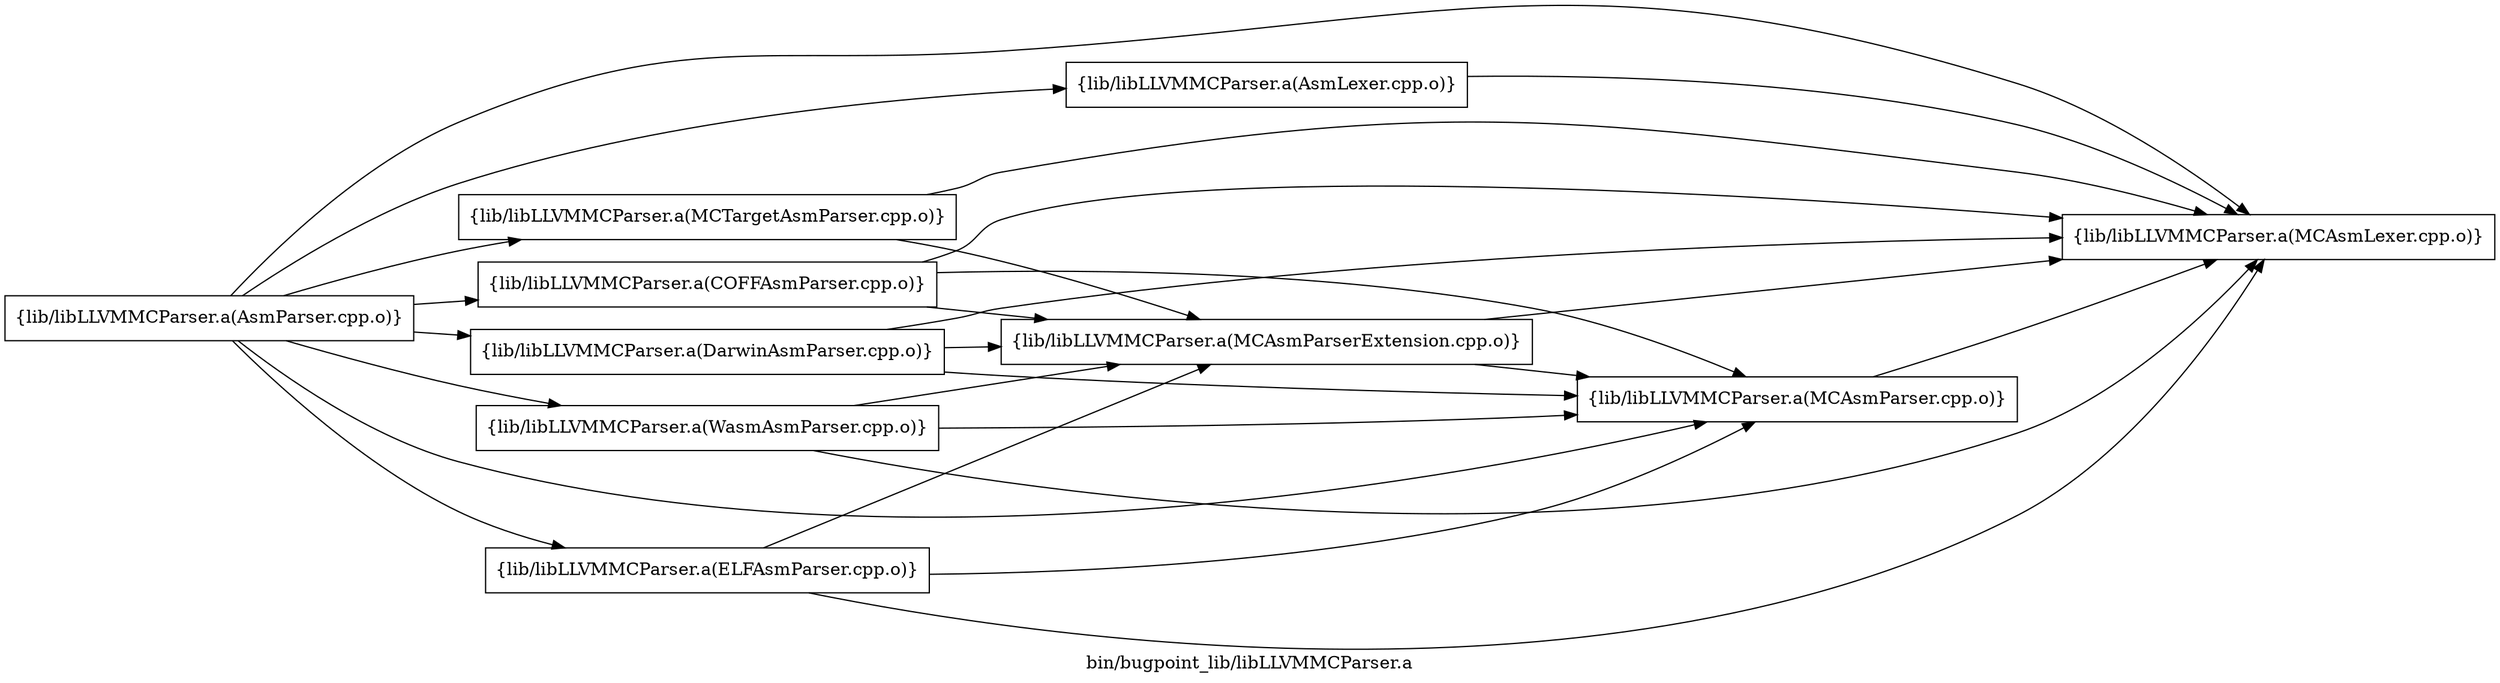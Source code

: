 digraph "bin/bugpoint_lib/libLLVMMCParser.a" {
	label="bin/bugpoint_lib/libLLVMMCParser.a";
	rankdir=LR;

	Node0x560f26ceac88 [shape=record,shape=box,group=0,label="{lib/libLLVMMCParser.a(MCAsmLexer.cpp.o)}"];
	Node0x560f26cea468 [shape=record,shape=box,group=0,label="{lib/libLLVMMCParser.a(MCAsmParser.cpp.o)}"];
	Node0x560f26cea468 -> Node0x560f26ceac88;
	Node0x560f26ce9dd8 [shape=record,shape=box,group=0,label="{lib/libLLVMMCParser.a(MCAsmParserExtension.cpp.o)}"];
	Node0x560f26ce9dd8 -> Node0x560f26ceac88;
	Node0x560f26ce9dd8 -> Node0x560f26cea468;
	Node0x560f26ce9658 [shape=record,shape=box,group=0,label="{lib/libLLVMMCParser.a(MCTargetAsmParser.cpp.o)}"];
	Node0x560f26ce9658 -> Node0x560f26ceac88;
	Node0x560f26ce9658 -> Node0x560f26ce9dd8;
	Node0x560f26cecdf8 [shape=record,shape=box,group=0,label="{lib/libLLVMMCParser.a(AsmParser.cpp.o)}"];
	Node0x560f26cecdf8 -> Node0x560f26ceca38;
	Node0x560f26cecdf8 -> Node0x560f26cec2b8;
	Node0x560f26cecdf8 -> Node0x560f26cebbd8;
	Node0x560f26cecdf8 -> Node0x560f26ceb228;
	Node0x560f26cecdf8 -> Node0x560f26ceac88;
	Node0x560f26cecdf8 -> Node0x560f26cea468;
	Node0x560f26cecdf8 -> Node0x560f26ce9658;
	Node0x560f26cecdf8 -> Node0x560f26cfb998;
	Node0x560f26ceca38 [shape=record,shape=box,group=0,label="{lib/libLLVMMCParser.a(AsmLexer.cpp.o)}"];
	Node0x560f26ceca38 -> Node0x560f26ceac88;
	Node0x560f26cec2b8 [shape=record,shape=box,group=0,label="{lib/libLLVMMCParser.a(COFFAsmParser.cpp.o)}"];
	Node0x560f26cec2b8 -> Node0x560f26ceac88;
	Node0x560f26cec2b8 -> Node0x560f26cea468;
	Node0x560f26cec2b8 -> Node0x560f26ce9dd8;
	Node0x560f26cebbd8 [shape=record,shape=box,group=0,label="{lib/libLLVMMCParser.a(DarwinAsmParser.cpp.o)}"];
	Node0x560f26cebbd8 -> Node0x560f26ceac88;
	Node0x560f26cebbd8 -> Node0x560f26cea468;
	Node0x560f26cebbd8 -> Node0x560f26ce9dd8;
	Node0x560f26ceb228 [shape=record,shape=box,group=0,label="{lib/libLLVMMCParser.a(ELFAsmParser.cpp.o)}"];
	Node0x560f26ceb228 -> Node0x560f26ceac88;
	Node0x560f26ceb228 -> Node0x560f26cea468;
	Node0x560f26ceb228 -> Node0x560f26ce9dd8;
	Node0x560f26cfb998 [shape=record,shape=box,group=0,label="{lib/libLLVMMCParser.a(WasmAsmParser.cpp.o)}"];
	Node0x560f26cfb998 -> Node0x560f26ceac88;
	Node0x560f26cfb998 -> Node0x560f26cea468;
	Node0x560f26cfb998 -> Node0x560f26ce9dd8;
}
